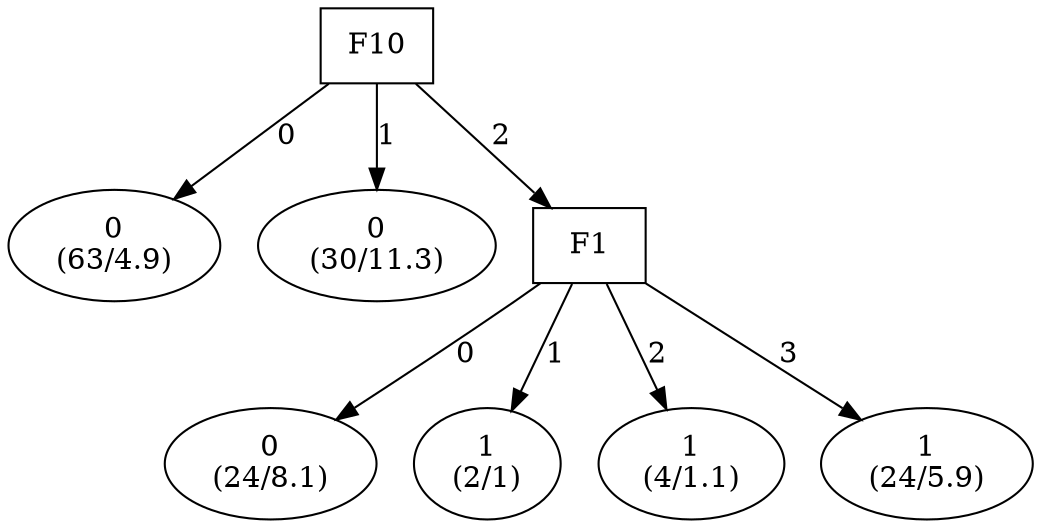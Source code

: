digraph YaDT {
n0 [ shape=box, label="F10\n"]
n0 -> n1 [label="0"]
n1 [ shape=ellipse, label="0\n(63/4.9)"]
n0 -> n2 [label="1"]
n2 [ shape=ellipse, label="0\n(30/11.3)"]
n0 -> n3 [label="2"]
n3 [ shape=box, label="F1\n"]
n3 -> n4 [label="0"]
n4 [ shape=ellipse, label="0\n(24/8.1)"]
n3 -> n5 [label="1"]
n5 [ shape=ellipse, label="1\n(2/1)"]
n3 -> n6 [label="2"]
n6 [ shape=ellipse, label="1\n(4/1.1)"]
n3 -> n7 [label="3"]
n7 [ shape=ellipse, label="1\n(24/5.9)"]
}
